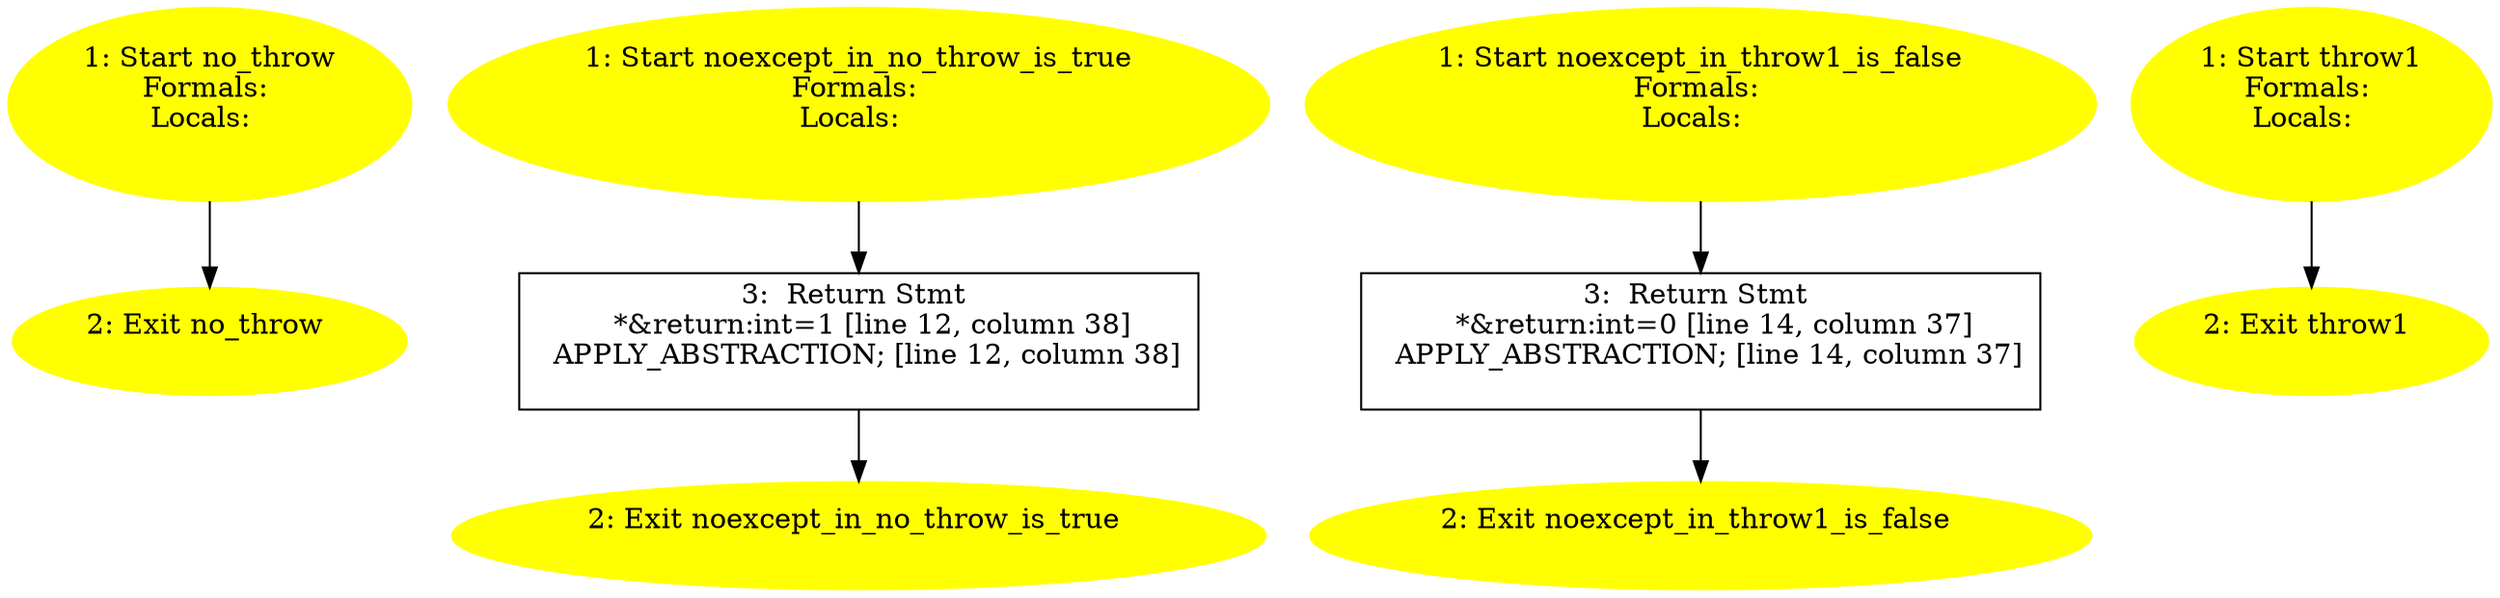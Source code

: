 /* @generated */
digraph cfg {
"no_throw#17033017651186285990.09ccf3c67e4f955c43def7c14239d3f3_1" [label="1: Start no_throw\nFormals: \nLocals:  \n  " color=yellow style=filled]
	

	 "no_throw#17033017651186285990.09ccf3c67e4f955c43def7c14239d3f3_1" -> "no_throw#17033017651186285990.09ccf3c67e4f955c43def7c14239d3f3_2" ;
"no_throw#17033017651186285990.09ccf3c67e4f955c43def7c14239d3f3_2" [label="2: Exit no_throw \n  " color=yellow style=filled]
	

"noexcept_in_no_throw_is_true#15307552983521714545.46bb87de4bb49540d73e5bbaf21122b3_1" [label="1: Start noexcept_in_no_throw_is_true\nFormals: \nLocals:  \n  " color=yellow style=filled]
	

	 "noexcept_in_no_throw_is_true#15307552983521714545.46bb87de4bb49540d73e5bbaf21122b3_1" -> "noexcept_in_no_throw_is_true#15307552983521714545.46bb87de4bb49540d73e5bbaf21122b3_3" ;
"noexcept_in_no_throw_is_true#15307552983521714545.46bb87de4bb49540d73e5bbaf21122b3_2" [label="2: Exit noexcept_in_no_throw_is_true \n  " color=yellow style=filled]
	

"noexcept_in_no_throw_is_true#15307552983521714545.46bb87de4bb49540d73e5bbaf21122b3_3" [label="3:  Return Stmt \n   *&return:int=1 [line 12, column 38]\n  APPLY_ABSTRACTION; [line 12, column 38]\n " shape="box"]
	

	 "noexcept_in_no_throw_is_true#15307552983521714545.46bb87de4bb49540d73e5bbaf21122b3_3" -> "noexcept_in_no_throw_is_true#15307552983521714545.46bb87de4bb49540d73e5bbaf21122b3_2" ;
"noexcept_in_throw1_is_false#16721048902546389084.3ea3c1e2a52bf4050d645442d93bc7d9_1" [label="1: Start noexcept_in_throw1_is_false\nFormals: \nLocals:  \n  " color=yellow style=filled]
	

	 "noexcept_in_throw1_is_false#16721048902546389084.3ea3c1e2a52bf4050d645442d93bc7d9_1" -> "noexcept_in_throw1_is_false#16721048902546389084.3ea3c1e2a52bf4050d645442d93bc7d9_3" ;
"noexcept_in_throw1_is_false#16721048902546389084.3ea3c1e2a52bf4050d645442d93bc7d9_2" [label="2: Exit noexcept_in_throw1_is_false \n  " color=yellow style=filled]
	

"noexcept_in_throw1_is_false#16721048902546389084.3ea3c1e2a52bf4050d645442d93bc7d9_3" [label="3:  Return Stmt \n   *&return:int=0 [line 14, column 37]\n  APPLY_ABSTRACTION; [line 14, column 37]\n " shape="box"]
	

	 "noexcept_in_throw1_is_false#16721048902546389084.3ea3c1e2a52bf4050d645442d93bc7d9_3" -> "noexcept_in_throw1_is_false#16721048902546389084.3ea3c1e2a52bf4050d645442d93bc7d9_2" ;
"throw1#4773723525933624289.6b9b3759b03b1236af3e9e5fdf9a4f32_1" [label="1: Start throw1\nFormals: \nLocals:  \n  " color=yellow style=filled]
	

	 "throw1#4773723525933624289.6b9b3759b03b1236af3e9e5fdf9a4f32_1" -> "throw1#4773723525933624289.6b9b3759b03b1236af3e9e5fdf9a4f32_2" ;
"throw1#4773723525933624289.6b9b3759b03b1236af3e9e5fdf9a4f32_2" [label="2: Exit throw1 \n  " color=yellow style=filled]
	

}
